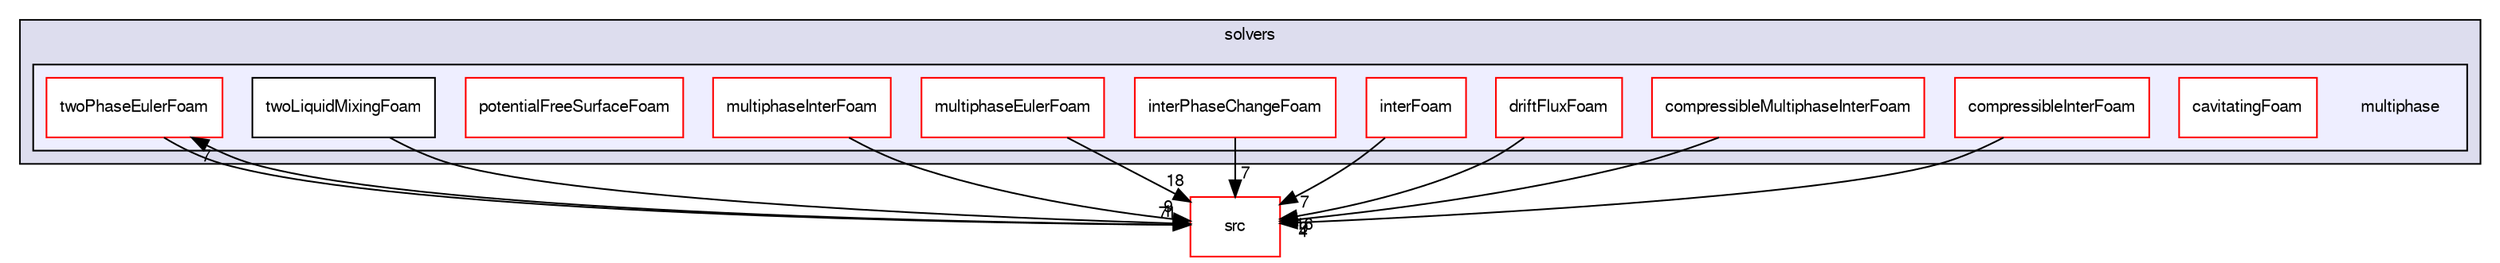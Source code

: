 digraph "applications/solvers/multiphase" {
  bgcolor=transparent;
  compound=true
  node [ fontsize="10", fontname="FreeSans"];
  edge [ labelfontsize="10", labelfontname="FreeSans"];
  subgraph clusterdir_fdd174abb8ada244b49e98779c87ac3c {
    graph [ bgcolor="#ddddee", pencolor="black", label="solvers" fontname="FreeSans", fontsize="10", URL="dir_fdd174abb8ada244b49e98779c87ac3c.html"]
  subgraph clusterdir_d62a5a20700de1cb9696e405d497a576 {
    graph [ bgcolor="#eeeeff", pencolor="black", label="" URL="dir_d62a5a20700de1cb9696e405d497a576.html"];
    dir_d62a5a20700de1cb9696e405d497a576 [shape=plaintext label="multiphase"];
    dir_ebc4a50cd94b4d9cf2a6a622cea77dff [shape=box label="cavitatingFoam" color="red" fillcolor="white" style="filled" URL="dir_ebc4a50cd94b4d9cf2a6a622cea77dff.html"];
    dir_fb05bcc430bbe51efa429e7fa7725607 [shape=box label="compressibleInterFoam" color="red" fillcolor="white" style="filled" URL="dir_fb05bcc430bbe51efa429e7fa7725607.html"];
    dir_75bd1829166ce4d491db72d27f90896f [shape=box label="compressibleMultiphaseInterFoam" color="red" fillcolor="white" style="filled" URL="dir_75bd1829166ce4d491db72d27f90896f.html"];
    dir_0c082c89dfcc226032574eee25dcdb41 [shape=box label="driftFluxFoam" color="red" fillcolor="white" style="filled" URL="dir_0c082c89dfcc226032574eee25dcdb41.html"];
    dir_6cbc35a456677982ef0a79ee58fc4be3 [shape=box label="interFoam" color="red" fillcolor="white" style="filled" URL="dir_6cbc35a456677982ef0a79ee58fc4be3.html"];
    dir_072f0e2674ae04115e1196cfcbf8d2aa [shape=box label="interPhaseChangeFoam" color="red" fillcolor="white" style="filled" URL="dir_072f0e2674ae04115e1196cfcbf8d2aa.html"];
    dir_bdb3c14a9a2875c5ad517fe30fd83be7 [shape=box label="multiphaseEulerFoam" color="red" fillcolor="white" style="filled" URL="dir_bdb3c14a9a2875c5ad517fe30fd83be7.html"];
    dir_649325ba5518c6bdafc09ed81f46ff26 [shape=box label="multiphaseInterFoam" color="red" fillcolor="white" style="filled" URL="dir_649325ba5518c6bdafc09ed81f46ff26.html"];
    dir_40ec60a1fdb4f603452122e742a2be76 [shape=box label="potentialFreeSurfaceFoam" color="red" fillcolor="white" style="filled" URL="dir_40ec60a1fdb4f603452122e742a2be76.html"];
    dir_d593837003da2a35fc5309fd56361a04 [shape=box label="twoLiquidMixingFoam" color="black" fillcolor="white" style="filled" URL="dir_d593837003da2a35fc5309fd56361a04.html"];
    dir_9a8884475cf7812a7a55716c3274f065 [shape=box label="twoPhaseEulerFoam" color="red" fillcolor="white" style="filled" URL="dir_9a8884475cf7812a7a55716c3274f065.html"];
  }
  }
  dir_68267d1309a1af8e8297ef4c3efbcdba [shape=box label="src" color="red" URL="dir_68267d1309a1af8e8297ef4c3efbcdba.html"];
  dir_75bd1829166ce4d491db72d27f90896f->dir_68267d1309a1af8e8297ef4c3efbcdba [headlabel="9", labeldistance=1.5 headhref="dir_000056_000568.html"];
  dir_68267d1309a1af8e8297ef4c3efbcdba->dir_9a8884475cf7812a7a55716c3274f065 [headlabel="7", labeldistance=1.5 headhref="dir_000568_000005.html"];
  dir_9a8884475cf7812a7a55716c3274f065->dir_68267d1309a1af8e8297ef4c3efbcdba [headlabel="71", labeldistance=1.5 headhref="dir_000005_000568.html"];
  dir_072f0e2674ae04115e1196cfcbf8d2aa->dir_68267d1309a1af8e8297ef4c3efbcdba [headlabel="7", labeldistance=1.5 headhref="dir_000058_000568.html"];
  dir_6cbc35a456677982ef0a79ee58fc4be3->dir_68267d1309a1af8e8297ef4c3efbcdba [headlabel="7", labeldistance=1.5 headhref="dir_000019_000568.html"];
  dir_649325ba5518c6bdafc09ed81f46ff26->dir_68267d1309a1af8e8297ef4c3efbcdba [headlabel="9", labeldistance=1.5 headhref="dir_000194_000568.html"];
  dir_bdb3c14a9a2875c5ad517fe30fd83be7->dir_68267d1309a1af8e8297ef4c3efbcdba [headlabel="18", labeldistance=1.5 headhref="dir_000060_000568.html"];
  dir_fb05bcc430bbe51efa429e7fa7725607->dir_68267d1309a1af8e8297ef4c3efbcdba [headlabel="4", labeldistance=1.5 headhref="dir_000017_000568.html"];
  dir_0c082c89dfcc226032574eee25dcdb41->dir_68267d1309a1af8e8297ef4c3efbcdba [headlabel="16", labeldistance=1.5 headhref="dir_000057_000568.html"];
  dir_d593837003da2a35fc5309fd56361a04->dir_68267d1309a1af8e8297ef4c3efbcdba [headlabel="1", labeldistance=1.5 headhref="dir_000063_000568.html"];
}
